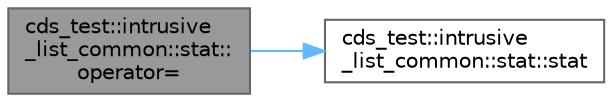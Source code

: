 digraph "cds_test::intrusive_list_common::stat::operator="
{
 // LATEX_PDF_SIZE
  bgcolor="transparent";
  edge [fontname=Helvetica,fontsize=10,labelfontname=Helvetica,labelfontsize=10];
  node [fontname=Helvetica,fontsize=10,shape=box,height=0.2,width=0.4];
  rankdir="LR";
  Node1 [id="Node000001",label="cds_test::intrusive\l_list_common::stat::\loperator=",height=0.2,width=0.4,color="gray40", fillcolor="grey60", style="filled", fontcolor="black",tooltip=" "];
  Node1 -> Node2 [id="edge1_Node000001_Node000002",color="steelblue1",style="solid",tooltip=" "];
  Node2 [id="Node000002",label="cds_test::intrusive\l_list_common::stat::stat",height=0.2,width=0.4,color="grey40", fillcolor="white", style="filled",URL="$structcds__test_1_1intrusive__list__common_1_1stat.html#a7e3a09118e4c3f495a935647955b9927",tooltip=" "];
}
